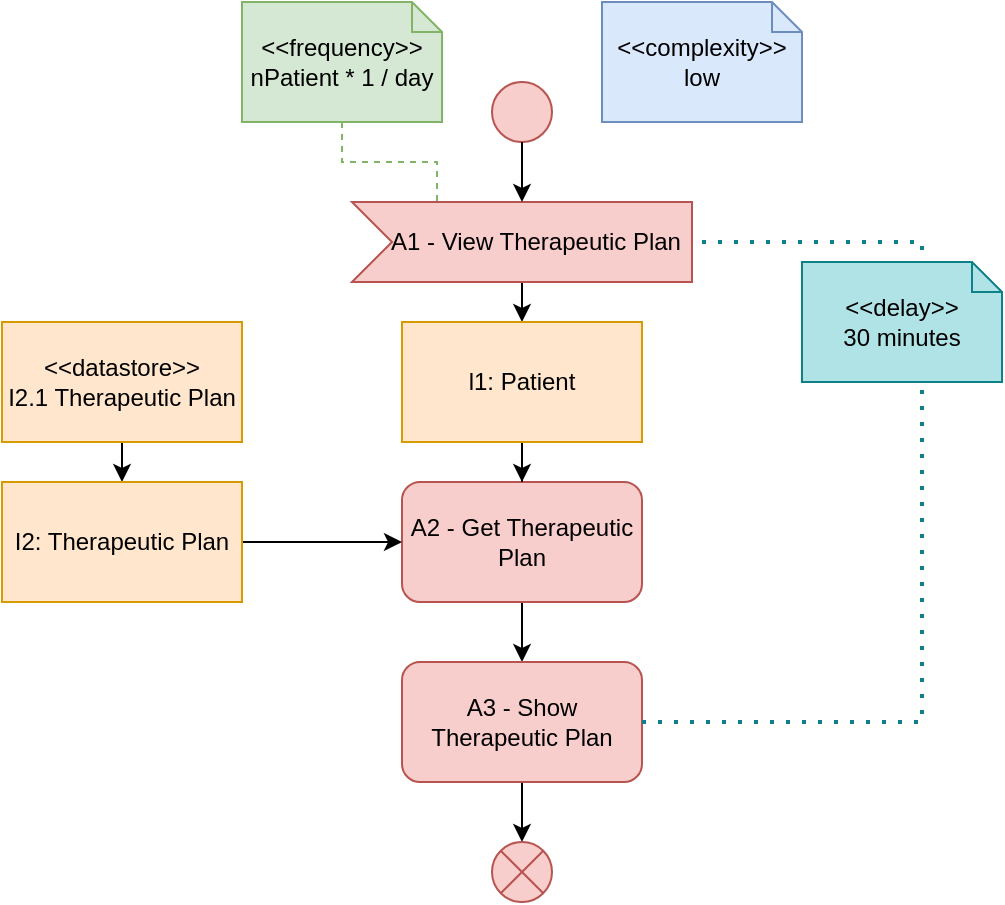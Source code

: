<mxfile version="28.1.2">
  <diagram name="Pagina-1" id="CljGI2WKdtYJfpk_Dj_d">
    <mxGraphModel dx="1034" dy="578" grid="1" gridSize="10" guides="1" tooltips="1" connect="1" arrows="1" fold="1" page="1" pageScale="1" pageWidth="827" pageHeight="1169" math="0" shadow="0">
      <root>
        <mxCell id="0" />
        <mxCell id="1" parent="0" />
        <mxCell id="QycouhiWzr5LMVy6jgrO-28" style="edgeStyle=orthogonalEdgeStyle;rounded=0;orthogonalLoop=1;jettySize=auto;html=1;exitX=0;exitY=0;exitDx=85;exitDy=40;exitPerimeter=0;entryX=0.5;entryY=0;entryDx=0;entryDy=0;" parent="1" source="QycouhiWzr5LMVy6jgrO-29" target="Br7WrSXJs1bkP-itnR2I-3" edge="1">
          <mxGeometry relative="1" as="geometry">
            <mxPoint x="440" y="250" as="targetPoint" />
          </mxGeometry>
        </mxCell>
        <mxCell id="QycouhiWzr5LMVy6jgrO-29" value="A1 - View Therapeutic Plan" style="html=1;shape=mxgraph.infographic.ribbonSimple;notch1=20;notch2=0;align=center;verticalAlign=middle;fontSize=12;fontStyle=0;fillColor=#f8cecc;flipH=0;spacingRight=0;spacingLeft=14;whiteSpace=wrap;strokeColor=#b85450;" parent="1" vertex="1">
          <mxGeometry x="355" y="180" width="170" height="40" as="geometry" />
        </mxCell>
        <mxCell id="QycouhiWzr5LMVy6jgrO-30" value="&amp;lt;&amp;lt;complexity&amp;gt;&amp;gt;&lt;div&gt;low&lt;/div&gt;" style="shape=note;size=15;whiteSpace=wrap;html=1;verticalAlign=middle;fillColor=#dae8fc;strokeColor=#6c8ebf;" parent="1" vertex="1">
          <mxGeometry x="480" y="80" width="100" height="60" as="geometry" />
        </mxCell>
        <mxCell id="QycouhiWzr5LMVy6jgrO-31" value="&amp;lt;&amp;lt;frequency&amp;gt;&amp;gt;&lt;div&gt;&lt;div&gt;nPatient * 1 / day&lt;/div&gt;&lt;/div&gt;" style="shape=note;size=15;whiteSpace=wrap;html=1;verticalAlign=middle;fillColor=#d5e8d4;strokeColor=#82b366;" parent="1" vertex="1">
          <mxGeometry x="300" y="80" width="100" height="60" as="geometry" />
        </mxCell>
        <mxCell id="QycouhiWzr5LMVy6jgrO-32" style="edgeStyle=orthogonalEdgeStyle;rounded=0;orthogonalLoop=1;jettySize=auto;html=1;exitX=0.5;exitY=1;exitDx=0;exitDy=0;entryX=0.5;entryY=0;entryDx=0;entryDy=0;" parent="1" source="QycouhiWzr5LMVy6jgrO-33" target="QycouhiWzr5LMVy6jgrO-35" edge="1">
          <mxGeometry relative="1" as="geometry" />
        </mxCell>
        <mxCell id="QycouhiWzr5LMVy6jgrO-33" value="A2 - Get Therapeutic Plan" style="rounded=1;whiteSpace=wrap;html=1;fillColor=#f8cecc;strokeColor=#b85450;" parent="1" vertex="1">
          <mxGeometry x="380" y="320" width="120" height="60" as="geometry" />
        </mxCell>
        <mxCell id="QycouhiWzr5LMVy6jgrO-34" value="" style="edgeStyle=orthogonalEdgeStyle;rounded=0;orthogonalLoop=1;jettySize=auto;html=1;" parent="1" source="QycouhiWzr5LMVy6jgrO-35" target="QycouhiWzr5LMVy6jgrO-41" edge="1">
          <mxGeometry relative="1" as="geometry" />
        </mxCell>
        <mxCell id="QycouhiWzr5LMVy6jgrO-35" value="A3 - Show Therapeutic Plan" style="rounded=1;whiteSpace=wrap;html=1;fillColor=#f8cecc;strokeColor=#b85450;" parent="1" vertex="1">
          <mxGeometry x="380" y="410" width="120" height="60" as="geometry" />
        </mxCell>
        <mxCell id="QycouhiWzr5LMVy6jgrO-36" style="edgeStyle=orthogonalEdgeStyle;rounded=0;orthogonalLoop=1;jettySize=auto;html=1;exitX=0.5;exitY=1;exitDx=0;exitDy=0;entryX=0.5;entryY=0;entryDx=0;entryDy=0;" parent="1" source="QycouhiWzr5LMVy6jgrO-37" target="QycouhiWzr5LMVy6jgrO-39" edge="1">
          <mxGeometry relative="1" as="geometry" />
        </mxCell>
        <mxCell id="QycouhiWzr5LMVy6jgrO-37" value="&amp;lt;&amp;lt;datastore&amp;gt;&amp;gt;&lt;div&gt;I2.1 Therapeutic Plan&lt;/div&gt;" style="rounded=0;whiteSpace=wrap;html=1;fillColor=#ffe6cc;strokeColor=#d79b00;" parent="1" vertex="1">
          <mxGeometry x="180" y="240" width="120" height="60" as="geometry" />
        </mxCell>
        <mxCell id="QycouhiWzr5LMVy6jgrO-38" style="edgeStyle=orthogonalEdgeStyle;rounded=0;orthogonalLoop=1;jettySize=auto;html=1;exitX=1;exitY=0.5;exitDx=0;exitDy=0;entryX=0;entryY=0.5;entryDx=0;entryDy=0;" parent="1" source="QycouhiWzr5LMVy6jgrO-39" target="QycouhiWzr5LMVy6jgrO-33" edge="1">
          <mxGeometry relative="1" as="geometry" />
        </mxCell>
        <mxCell id="QycouhiWzr5LMVy6jgrO-39" value="I2: Therapeutic Plan" style="rounded=0;whiteSpace=wrap;html=1;fillColor=#ffe6cc;strokeColor=#d79b00;" parent="1" vertex="1">
          <mxGeometry x="180" y="320" width="120" height="60" as="geometry" />
        </mxCell>
        <mxCell id="QycouhiWzr5LMVy6jgrO-40" value="" style="ellipse;fillColor=#f8cecc;html=1;strokeColor=#b85450;" parent="1" vertex="1">
          <mxGeometry x="425" y="120" width="30" height="30" as="geometry" />
        </mxCell>
        <mxCell id="QycouhiWzr5LMVy6jgrO-41" value="" style="shape=sumEllipse;perimeter=ellipsePerimeter;html=1;backgroundOutline=1;fillColor=#f8cecc;strokeColor=#b85450;" parent="1" vertex="1">
          <mxGeometry x="425" y="500" width="30" height="30" as="geometry" />
        </mxCell>
        <mxCell id="QycouhiWzr5LMVy6jgrO-42" style="edgeStyle=orthogonalEdgeStyle;rounded=0;orthogonalLoop=1;jettySize=auto;html=1;exitX=0.5;exitY=1;exitDx=0;exitDy=0;entryX=0;entryY=0;entryDx=85;entryDy=0;entryPerimeter=0;" parent="1" source="QycouhiWzr5LMVy6jgrO-40" target="QycouhiWzr5LMVy6jgrO-29" edge="1">
          <mxGeometry relative="1" as="geometry" />
        </mxCell>
        <mxCell id="QycouhiWzr5LMVy6jgrO-43" style="edgeStyle=orthogonalEdgeStyle;rounded=0;orthogonalLoop=1;jettySize=auto;html=1;exitX=0.5;exitY=1;exitDx=0;exitDy=0;exitPerimeter=0;entryX=0;entryY=0;entryDx=42.5;entryDy=0;entryPerimeter=0;dashed=1;endArrow=none;endFill=0;fillColor=#d5e8d4;strokeColor=#82b366;" parent="1" source="QycouhiWzr5LMVy6jgrO-31" target="QycouhiWzr5LMVy6jgrO-29" edge="1">
          <mxGeometry relative="1" as="geometry" />
        </mxCell>
        <mxCell id="Br7WrSXJs1bkP-itnR2I-2" value="" style="endArrow=none;dashed=1;html=1;dashPattern=1 3;strokeWidth=2;rounded=0;entryX=1;entryY=0.5;entryDx=0;entryDy=0;entryPerimeter=0;exitX=1;exitY=0.5;exitDx=0;exitDy=0;fillColor=#b0e3e6;strokeColor=#0e8088;" edge="1" parent="1" source="QycouhiWzr5LMVy6jgrO-35" target="QycouhiWzr5LMVy6jgrO-29">
          <mxGeometry width="50" height="50" relative="1" as="geometry">
            <mxPoint x="710" y="370" as="sourcePoint" />
            <mxPoint x="610" y="200" as="targetPoint" />
            <Array as="points">
              <mxPoint x="640" y="440" />
              <mxPoint x="640" y="200" />
            </Array>
          </mxGeometry>
        </mxCell>
        <mxCell id="Br7WrSXJs1bkP-itnR2I-1" value="&amp;lt;&amp;lt;delay&amp;gt;&amp;gt;&lt;div&gt;&lt;div&gt;30 minutes&lt;/div&gt;&lt;/div&gt;" style="shape=note;size=15;whiteSpace=wrap;html=1;verticalAlign=middle;fillColor=#b0e3e6;strokeColor=#0e8088;" vertex="1" parent="1">
          <mxGeometry x="580" y="210" width="100" height="60" as="geometry" />
        </mxCell>
        <mxCell id="Br7WrSXJs1bkP-itnR2I-5" style="edgeStyle=orthogonalEdgeStyle;rounded=0;orthogonalLoop=1;jettySize=auto;html=1;entryX=0.5;entryY=0;entryDx=0;entryDy=0;" edge="1" parent="1" source="Br7WrSXJs1bkP-itnR2I-3" target="QycouhiWzr5LMVy6jgrO-33">
          <mxGeometry relative="1" as="geometry" />
        </mxCell>
        <mxCell id="Br7WrSXJs1bkP-itnR2I-3" value="l1: Patient" style="rounded=0;whiteSpace=wrap;html=1;fillColor=#ffe6cc;strokeColor=#d79b00;" vertex="1" parent="1">
          <mxGeometry x="380" y="240" width="120" height="60" as="geometry" />
        </mxCell>
      </root>
    </mxGraphModel>
  </diagram>
</mxfile>
